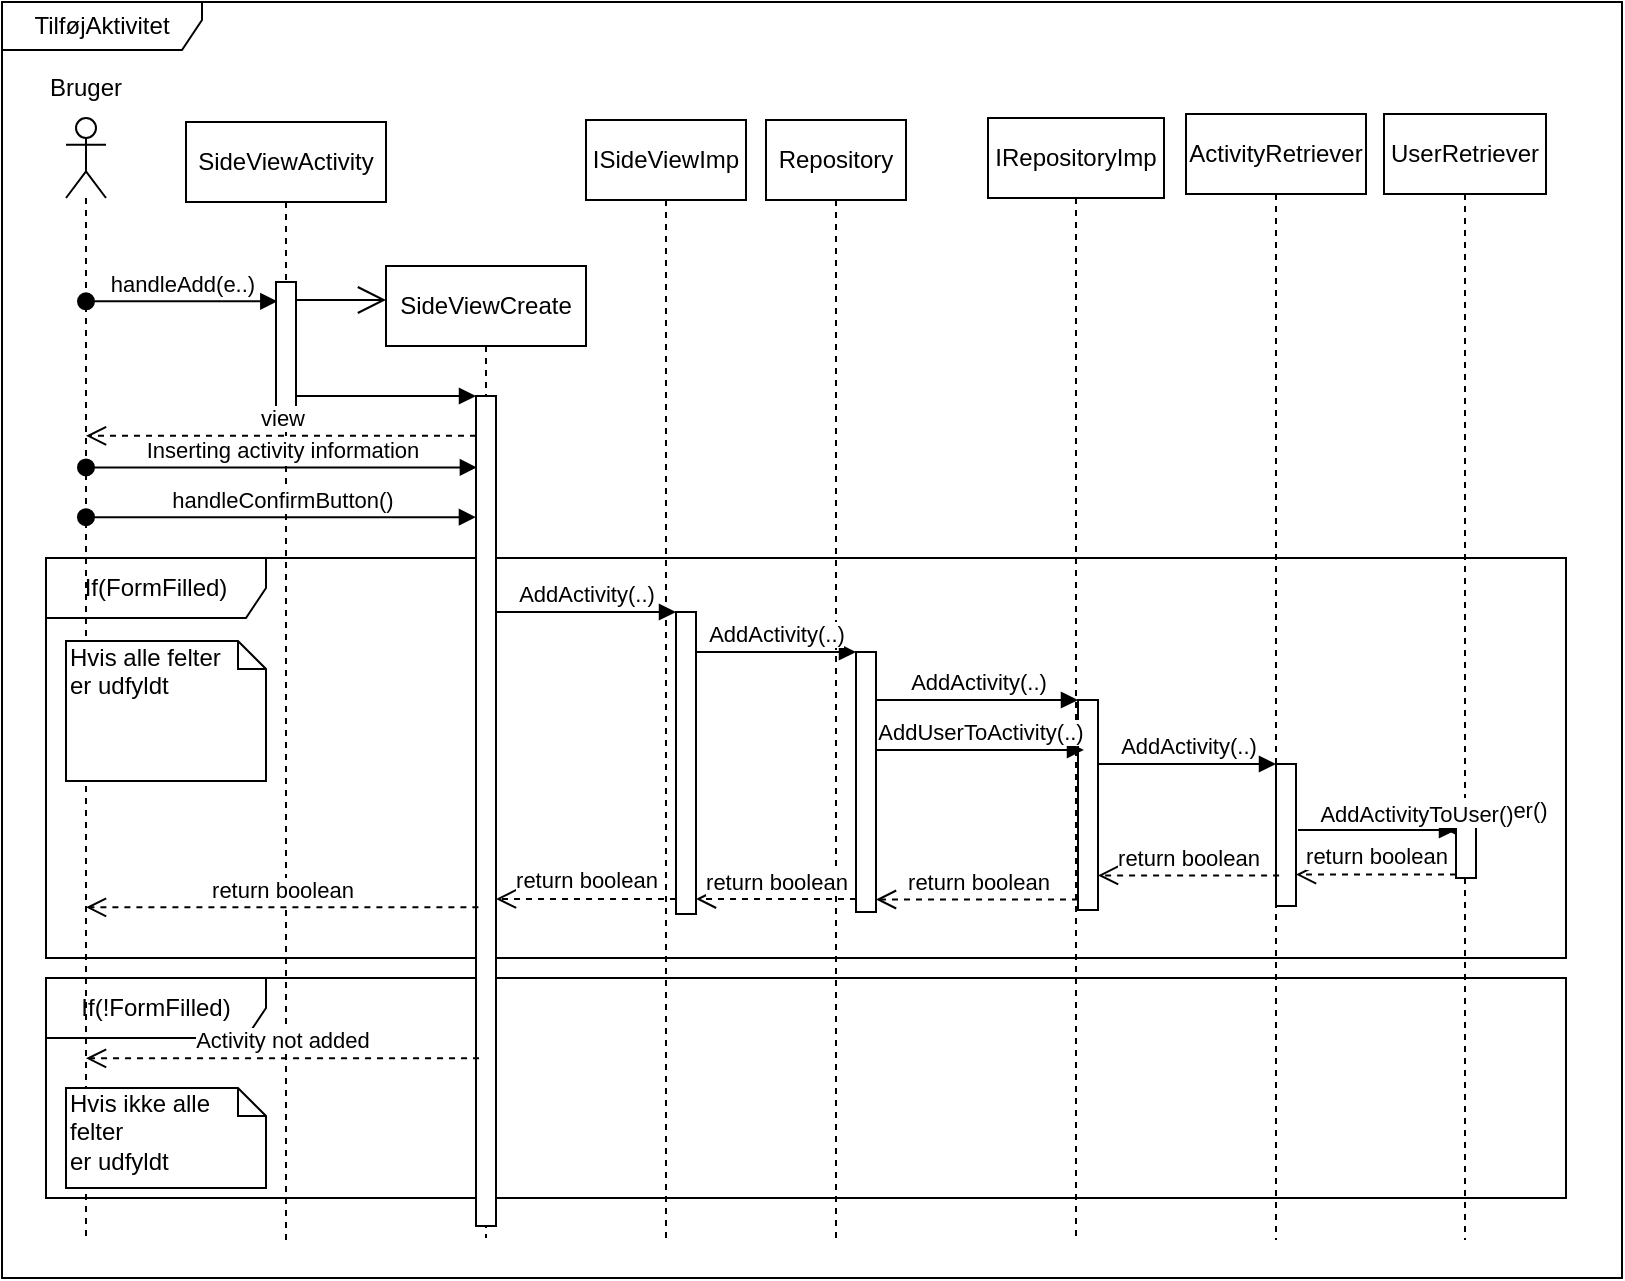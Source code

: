 <mxfile version="10.6.7" type="device"><diagram id="6OSvaJ8ypjm3LjR5D-J3" name="Page-1"><mxGraphModel dx="1172" dy="700" grid="1" gridSize="10" guides="1" tooltips="1" connect="1" arrows="1" fold="1" page="1" pageScale="1" pageWidth="827" pageHeight="1169" math="0" shadow="0"><root><mxCell id="0"/><mxCell id="1" parent="0"/><mxCell id="5h73AoJnYoYl93mb05-2-21" value="TilføjAktivitet" style="shape=umlFrame;whiteSpace=wrap;html=1;fillColor=#ffffff;width=100;height=24;noLabel=0;portConstraintRotation=0;snapToPoint=0;fixDash=0;autosize=0;collapsible=0;container=0;part=0;backgroundOutline=0;" vertex="1" parent="1"><mxGeometry x="8" y="32" width="810" height="638" as="geometry"/></mxCell><mxCell id="5h73AoJnYoYl93mb05-2-59" value="If(!FormFilled)" style="shape=umlFrame;whiteSpace=wrap;html=1;fillColor=none;width=110;height=30;shadow=0;" vertex="1" parent="1"><mxGeometry x="30" y="520" width="760" height="110" as="geometry"/></mxCell><mxCell id="5h73AoJnYoYl93mb05-2-58" value="If(FormFilled)" style="shape=umlFrame;whiteSpace=wrap;html=1;fillColor=none;width=110;height=30;shadow=0;" vertex="1" parent="1"><mxGeometry x="30" y="310" width="760" height="200" as="geometry"/></mxCell><mxCell id="5h73AoJnYoYl93mb05-2-7" value="" style="shape=umlLifeline;participant=umlActor;perimeter=lifelinePerimeter;whiteSpace=wrap;html=1;container=1;collapsible=0;recursiveResize=0;verticalAlign=top;spacingTop=36;labelBackgroundColor=#ffffff;outlineConnect=0;fillColor=#ffffff;" vertex="1" parent="1"><mxGeometry x="40" y="90" width="20" height="560" as="geometry"/></mxCell><mxCell id="5h73AoJnYoYl93mb05-2-8" value="SideViewActivity" style="shape=umlLifeline;perimeter=lifelinePerimeter;whiteSpace=wrap;html=1;container=1;collapsible=0;recursiveResize=0;outlineConnect=0;fillColor=#ffffff;" vertex="1" parent="1"><mxGeometry x="100" y="92" width="100" height="559" as="geometry"/></mxCell><mxCell id="5h73AoJnYoYl93mb05-2-12" value="" style="html=1;points=[];perimeter=orthogonalPerimeter;fillColor=#ffffff;" vertex="1" parent="5h73AoJnYoYl93mb05-2-8"><mxGeometry x="45" y="80" width="10" height="70" as="geometry"/></mxCell><mxCell id="5h73AoJnYoYl93mb05-2-9" value="Bruger" style="text;html=1;resizable=0;points=[];autosize=1;align=left;verticalAlign=top;spacingTop=-4;" vertex="1" parent="1"><mxGeometry x="30" y="65" width="50" height="20" as="geometry"/></mxCell><mxCell id="5h73AoJnYoYl93mb05-2-10" value="SideViewCreate" style="shape=umlLifeline;perimeter=lifelinePerimeter;whiteSpace=wrap;html=1;container=1;collapsible=0;recursiveResize=0;outlineConnect=0;fillColor=#ffffff;" vertex="1" parent="1"><mxGeometry x="200" y="164" width="100" height="486" as="geometry"/></mxCell><mxCell id="5h73AoJnYoYl93mb05-2-18" value="" style="html=1;points=[];perimeter=orthogonalPerimeter;fillColor=#ffffff;" vertex="1" parent="5h73AoJnYoYl93mb05-2-10"><mxGeometry x="45" y="65" width="10" height="415" as="geometry"/></mxCell><mxCell id="5h73AoJnYoYl93mb05-2-13" value="handleAdd(e..)" style="html=1;verticalAlign=bottom;startArrow=oval;endArrow=block;startSize=8;entryX=0.066;entryY=0.138;entryDx=0;entryDy=0;entryPerimeter=0;" edge="1" target="5h73AoJnYoYl93mb05-2-12" parent="1" source="5h73AoJnYoYl93mb05-2-7"><mxGeometry relative="1" as="geometry"><mxPoint x="50" y="240" as="sourcePoint"/></mxGeometry></mxCell><mxCell id="5h73AoJnYoYl93mb05-2-19" value="" style="html=1;verticalAlign=bottom;endArrow=block;entryX=0;entryY=0;" edge="1" target="5h73AoJnYoYl93mb05-2-18" parent="1" source="5h73AoJnYoYl93mb05-2-12"><mxGeometry relative="1" as="geometry"><mxPoint x="335" y="210.5" as="sourcePoint"/></mxGeometry></mxCell><mxCell id="5h73AoJnYoYl93mb05-2-20" value="view" style="html=1;verticalAlign=bottom;endArrow=open;dashed=1;endSize=8;exitX=0;exitY=0.048;exitDx=0;exitDy=0;exitPerimeter=0;" edge="1" source="5h73AoJnYoYl93mb05-2-18" parent="1" target="5h73AoJnYoYl93mb05-2-7"><mxGeometry relative="1" as="geometry"><mxPoint x="96.5" y="254" as="targetPoint"/><mxPoint x="310" y="254" as="sourcePoint"/></mxGeometry></mxCell><mxCell id="5h73AoJnYoYl93mb05-2-24" value="" style="endArrow=open;endFill=1;endSize=12;html=1;" edge="1" parent="1" source="5h73AoJnYoYl93mb05-2-12"><mxGeometry width="160" relative="1" as="geometry"><mxPoint x="156.143" y="184.571" as="sourcePoint"/><mxPoint x="200" y="181" as="targetPoint"/></mxGeometry></mxCell><mxCell id="5h73AoJnYoYl93mb05-2-26" value="Inserting activity information" style="html=1;verticalAlign=bottom;startArrow=oval;startFill=1;endArrow=block;startSize=8;entryX=0.045;entryY=0.086;entryDx=0;entryDy=0;entryPerimeter=0;" edge="1" parent="1" source="5h73AoJnYoYl93mb05-2-7" target="5h73AoJnYoYl93mb05-2-18"><mxGeometry width="60" relative="1" as="geometry"><mxPoint x="96.5" y="271" as="sourcePoint"/><mxPoint x="315" y="271" as="targetPoint"/></mxGeometry></mxCell><mxCell id="5h73AoJnYoYl93mb05-2-27" value="ISideViewImp" style="shape=umlLifeline;perimeter=lifelinePerimeter;whiteSpace=wrap;html=1;container=1;collapsible=0;recursiveResize=0;outlineConnect=0;fillColor=#ffffff;" vertex="1" parent="1"><mxGeometry x="300" y="91" width="80" height="560" as="geometry"/></mxCell><mxCell id="5h73AoJnYoYl93mb05-2-29" value="" style="html=1;points=[];perimeter=orthogonalPerimeter;fillColor=#ffffff;" vertex="1" parent="5h73AoJnYoYl93mb05-2-27"><mxGeometry x="45" y="246" width="10" height="151" as="geometry"/></mxCell><mxCell id="5h73AoJnYoYl93mb05-2-30" value="AddActivity(..)" style="html=1;verticalAlign=bottom;endArrow=block;entryX=0;entryY=0;" edge="1" target="5h73AoJnYoYl93mb05-2-29" parent="1" source="5h73AoJnYoYl93mb05-2-18"><mxGeometry relative="1" as="geometry"><mxPoint x="345" y="290" as="sourcePoint"/></mxGeometry></mxCell><mxCell id="5h73AoJnYoYl93mb05-2-32" value="Repository" style="shape=umlLifeline;perimeter=lifelinePerimeter;whiteSpace=wrap;html=1;container=1;collapsible=0;recursiveResize=0;outlineConnect=0;fillColor=#ffffff;" vertex="1" parent="1"><mxGeometry x="390" y="91" width="70" height="560" as="geometry"/></mxCell><mxCell id="5h73AoJnYoYl93mb05-2-35" value="" style="html=1;points=[];perimeter=orthogonalPerimeter;fillColor=#ffffff;" vertex="1" parent="5h73AoJnYoYl93mb05-2-32"><mxGeometry x="45" y="266" width="10" height="130" as="geometry"/></mxCell><mxCell id="5h73AoJnYoYl93mb05-2-36" value="AddActivity(..)" style="html=1;verticalAlign=bottom;endArrow=block;entryX=0;entryY=0;" edge="1" target="5h73AoJnYoYl93mb05-2-35" parent="1" source="5h73AoJnYoYl93mb05-2-29"><mxGeometry relative="1" as="geometry"><mxPoint x="455" y="336.5" as="sourcePoint"/></mxGeometry></mxCell><mxCell id="5h73AoJnYoYl93mb05-2-38" value="IRepositoryImp" style="shape=umlLifeline;perimeter=lifelinePerimeter;whiteSpace=wrap;html=1;container=1;collapsible=0;recursiveResize=0;outlineConnect=0;fillColor=#ffffff;" vertex="1" parent="1"><mxGeometry x="501" y="90" width="88" height="561" as="geometry"/></mxCell><mxCell id="5h73AoJnYoYl93mb05-2-41" value="" style="html=1;points=[];perimeter=orthogonalPerimeter;fillColor=#ffffff;" vertex="1" parent="5h73AoJnYoYl93mb05-2-38"><mxGeometry x="45" y="291" width="10" height="105" as="geometry"/></mxCell><mxCell id="5h73AoJnYoYl93mb05-2-42" value="AddActivity(..)" style="html=1;verticalAlign=bottom;endArrow=block;entryX=0;entryY=0;" edge="1" target="5h73AoJnYoYl93mb05-2-41" parent="1" source="5h73AoJnYoYl93mb05-2-35"><mxGeometry relative="1" as="geometry"><mxPoint x="565" y="382" as="sourcePoint"/></mxGeometry></mxCell><mxCell id="5h73AoJnYoYl93mb05-2-44" value="AddUserToActivity(..)" style="html=1;verticalAlign=bottom;endArrow=block;entryX=0.3;entryY=0.238;entryDx=0;entryDy=0;entryPerimeter=0;" edge="1" parent="1" source="5h73AoJnYoYl93mb05-2-35" target="5h73AoJnYoYl93mb05-2-41"><mxGeometry relative="1" as="geometry"><mxPoint x="535" y="401" as="sourcePoint"/><mxPoint x="635" y="401" as="targetPoint"/></mxGeometry></mxCell><mxCell id="5h73AoJnYoYl93mb05-2-45" value="ActivityRetriever" style="shape=umlLifeline;perimeter=lifelinePerimeter;whiteSpace=wrap;html=1;container=1;collapsible=0;recursiveResize=0;outlineConnect=0;fillColor=#ffffff;" vertex="1" parent="1"><mxGeometry x="600" y="88" width="90" height="563" as="geometry"/></mxCell><mxCell id="5h73AoJnYoYl93mb05-2-47" value="" style="html=1;points=[];perimeter=orthogonalPerimeter;fillColor=#ffffff;" vertex="1" parent="5h73AoJnYoYl93mb05-2-45"><mxGeometry x="45" y="325" width="10" height="71" as="geometry"/></mxCell><mxCell id="5h73AoJnYoYl93mb05-2-46" value="UserRetriever" style="shape=umlLifeline;perimeter=lifelinePerimeter;whiteSpace=wrap;html=1;container=1;collapsible=0;recursiveResize=0;outlineConnect=0;fillColor=#ffffff;" vertex="1" parent="1"><mxGeometry x="699" y="88" width="81" height="563" as="geometry"/></mxCell><mxCell id="5h73AoJnYoYl93mb05-2-48" value="AddActivity(..)" style="html=1;verticalAlign=bottom;endArrow=block;entryX=0;entryY=0;" edge="1" target="5h73AoJnYoYl93mb05-2-47" parent="1" source="5h73AoJnYoYl93mb05-2-41"><mxGeometry relative="1" as="geometry"><mxPoint x="685" y="416" as="sourcePoint"/></mxGeometry></mxCell><mxCell id="5h73AoJnYoYl93mb05-2-51" value="AddActivityToUser()" style="html=1;verticalAlign=bottom;endArrow=block;" edge="1" parent="1" source="5h73AoJnYoYl93mb05-2-50"><mxGeometry x="0.491" y="-1" relative="1" as="geometry"><mxPoint x="656" y="446" as="sourcePoint"/><mxPoint x="730" y="446" as="targetPoint"/><mxPoint as="offset"/></mxGeometry></mxCell><mxCell id="5h73AoJnYoYl93mb05-2-52" value="return boolean" style="html=1;verticalAlign=bottom;endArrow=open;dashed=1;endSize=8;exitX=0;exitY=0.95;" edge="1" source="5h73AoJnYoYl93mb05-2-50" parent="1" target="5h73AoJnYoYl93mb05-2-47"><mxGeometry relative="1" as="geometry"><mxPoint x="759.5" y="466" as="targetPoint"/></mxGeometry></mxCell><mxCell id="5h73AoJnYoYl93mb05-2-49" value="return boolean" style="html=1;verticalAlign=bottom;endArrow=open;dashed=1;endSize=8;exitX=0.155;exitY=0.785;exitDx=0;exitDy=0;exitPerimeter=0;" edge="1" source="5h73AoJnYoYl93mb05-2-47" parent="1" target="5h73AoJnYoYl93mb05-2-41"><mxGeometry relative="1" as="geometry"><mxPoint x="651.5" y="468" as="targetPoint"/></mxGeometry></mxCell><mxCell id="5h73AoJnYoYl93mb05-2-43" value="return boolean" style="html=1;verticalAlign=bottom;endArrow=open;dashed=1;endSize=8;exitX=0;exitY=0.95;" edge="1" source="5h73AoJnYoYl93mb05-2-41" parent="1" target="5h73AoJnYoYl93mb05-2-35"><mxGeometry relative="1" as="geometry"><mxPoint x="577" y="458" as="targetPoint"/></mxGeometry></mxCell><mxCell id="5h73AoJnYoYl93mb05-2-31" value="return boolean" style="html=1;verticalAlign=bottom;endArrow=open;dashed=1;endSize=8;exitX=0;exitY=0.95;" edge="1" source="5h73AoJnYoYl93mb05-2-29" parent="1" target="5h73AoJnYoYl93mb05-2-18"><mxGeometry relative="1" as="geometry"><mxPoint x="345" y="366.5" as="targetPoint"/></mxGeometry></mxCell><mxCell id="5h73AoJnYoYl93mb05-2-37" value="return boolean" style="html=1;verticalAlign=bottom;endArrow=open;dashed=1;endSize=8;exitX=0;exitY=0.95;" edge="1" source="5h73AoJnYoYl93mb05-2-35" parent="1" target="5h73AoJnYoYl93mb05-2-29"><mxGeometry relative="1" as="geometry"><mxPoint x="460" y="432" as="targetPoint"/></mxGeometry></mxCell><mxCell id="5h73AoJnYoYl93mb05-2-56" value="handleConfirmButton()" style="html=1;verticalAlign=bottom;startArrow=oval;startFill=1;endArrow=block;startSize=8;entryX=-0.003;entryY=0.146;entryDx=0;entryDy=0;entryPerimeter=0;" edge="1" parent="1" source="5h73AoJnYoYl93mb05-2-7" target="5h73AoJnYoYl93mb05-2-18"><mxGeometry width="60" relative="1" as="geometry"><mxPoint x="96.5" y="290" as="sourcePoint"/><mxPoint x="320" y="290" as="targetPoint"/></mxGeometry></mxCell><mxCell id="5h73AoJnYoYl93mb05-2-61" value="Hvis ikke alle felter&lt;br&gt;er udfyldt" style="shape=note;whiteSpace=wrap;html=1;size=14;verticalAlign=top;align=left;spacingTop=-6;shadow=0;fillColor=#ffffff;" vertex="1" parent="1"><mxGeometry x="40" y="575" width="100" height="50" as="geometry"/></mxCell><mxCell id="5h73AoJnYoYl93mb05-2-62" value="Activity not added" style="html=1;verticalAlign=bottom;endArrow=open;dashed=1;endSize=8;exitX=0.152;exitY=0.798;exitDx=0;exitDy=0;exitPerimeter=0;" edge="1" parent="1" source="5h73AoJnYoYl93mb05-2-18" target="5h73AoJnYoYl93mb05-2-7"><mxGeometry relative="1" as="geometry"><mxPoint x="250" y="550" as="sourcePoint"/><mxPoint x="140" y="570" as="targetPoint"/></mxGeometry></mxCell><mxCell id="5h73AoJnYoYl93mb05-2-63" value="return boolean" style="html=1;verticalAlign=bottom;endArrow=open;dashed=1;endSize=8;exitX=0.12;exitY=0.616;exitDx=0;exitDy=0;exitPerimeter=0;" edge="1" parent="1" source="5h73AoJnYoYl93mb05-2-18" target="5h73AoJnYoYl93mb05-2-7"><mxGeometry relative="1" as="geometry"><mxPoint x="335" y="490" as="targetPoint"/><mxPoint x="320" y="490" as="sourcePoint"/></mxGeometry></mxCell><mxCell id="5h73AoJnYoYl93mb05-2-50" value="" style="html=1;points=[];perimeter=orthogonalPerimeter;fillColor=#ffffff;" vertex="1" parent="1"><mxGeometry x="735" y="436" width="10" height="34" as="geometry"/></mxCell><mxCell id="5h73AoJnYoYl93mb05-2-64" value="AddActivityToUser()" style="html=1;verticalAlign=bottom;endArrow=block;" edge="1" parent="1" target="5h73AoJnYoYl93mb05-2-50"><mxGeometry x="0.491" y="-1" relative="1" as="geometry"><mxPoint x="656" y="446.0" as="sourcePoint"/><mxPoint x="730" y="446.0" as="targetPoint"/><mxPoint as="offset"/></mxGeometry></mxCell><mxCell id="5h73AoJnYoYl93mb05-2-60" value="Hvis alle felter&lt;br&gt;er udfyldt" style="shape=note;whiteSpace=wrap;html=1;size=14;verticalAlign=top;align=left;spacingTop=-6;shadow=0;fillColor=#ffffff;" vertex="1" parent="1"><mxGeometry x="40" y="351.5" width="100" height="70" as="geometry"/></mxCell></root></mxGraphModel></diagram></mxfile>